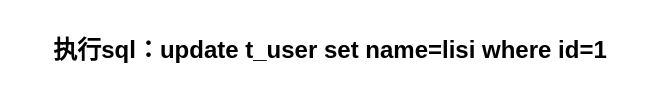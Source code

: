 <mxfile version="14.4.8" type="github">
  <diagram id="WC23EB6PqlGu9yMLNtQP" name="第 1 页">
    <mxGraphModel dx="1422" dy="772" grid="1" gridSize="10" guides="1" tooltips="1" connect="1" arrows="1" fold="1" page="1" pageScale="1" pageWidth="827" pageHeight="1169" math="0" shadow="0">
      <root>
        <mxCell id="0" />
        <mxCell id="1" parent="0" />
        <mxCell id="v3sehbso50fA-lB73B0A-1" value="执行sql：update t_user set name=lisi where id=1" style="text;html=1;strokeColor=none;fillColor=none;align=center;verticalAlign=middle;whiteSpace=wrap;rounded=0;fontStyle=1" vertex="1" parent="1">
          <mxGeometry x="200" y="80" width="330" height="50" as="geometry" />
        </mxCell>
      </root>
    </mxGraphModel>
  </diagram>
</mxfile>
